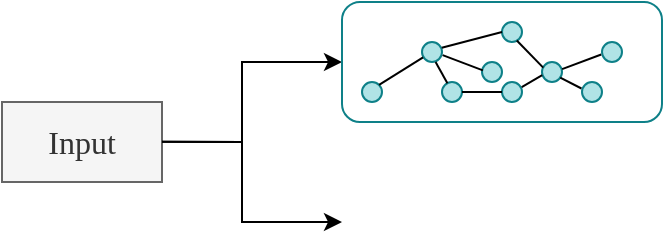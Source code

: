 <mxfile version="24.2.2" type="github">
  <diagram name="第 1 页" id="V2GtCavT32pZFDgH0SQI">
    <mxGraphModel dx="545" dy="314" grid="1" gridSize="10" guides="1" tooltips="1" connect="1" arrows="1" fold="1" page="1" pageScale="1" pageWidth="827" pageHeight="1169" math="0" shadow="0">
      <root>
        <mxCell id="0" />
        <mxCell id="1" parent="0" />
        <mxCell id="ZrE3FmZ_HSNZRKHD4r32-1" value="&lt;font style=&quot;font-size: 16px;&quot; face=&quot;Times New Roman&quot;&gt;Input&lt;/font&gt;" style="rounded=0;whiteSpace=wrap;html=1;fillColor=#f5f5f5;fontColor=#333333;strokeColor=#666666;" vertex="1" parent="1">
          <mxGeometry x="80" y="640" width="80" height="40" as="geometry" />
        </mxCell>
        <mxCell id="ZrE3FmZ_HSNZRKHD4r32-2" value="" style="endArrow=classic;html=1;rounded=0;exitX=1;exitY=0.5;exitDx=0;exitDy=0;" edge="1" parent="1">
          <mxGeometry width="50" height="50" relative="1" as="geometry">
            <mxPoint x="160" y="659.92" as="sourcePoint" />
            <mxPoint x="250" y="620" as="targetPoint" />
            <Array as="points">
              <mxPoint x="200" y="660" />
              <mxPoint x="200" y="620" />
            </Array>
          </mxGeometry>
        </mxCell>
        <mxCell id="ZrE3FmZ_HSNZRKHD4r32-3" value="" style="endArrow=classic;html=1;rounded=0;exitX=1;exitY=0.5;exitDx=0;exitDy=0;" edge="1" parent="1">
          <mxGeometry width="50" height="50" relative="1" as="geometry">
            <mxPoint x="160" y="659.92" as="sourcePoint" />
            <mxPoint x="250" y="700" as="targetPoint" />
            <Array as="points">
              <mxPoint x="200" y="660" />
              <mxPoint x="200" y="700" />
            </Array>
          </mxGeometry>
        </mxCell>
        <mxCell id="ZrE3FmZ_HSNZRKHD4r32-4" value="" style="rounded=1;whiteSpace=wrap;html=1;fillColor=none;strokeColor=#0e8088;" vertex="1" parent="1">
          <mxGeometry x="250" y="590" width="160" height="60" as="geometry" />
        </mxCell>
        <mxCell id="ZrE3FmZ_HSNZRKHD4r32-5" value="" style="ellipse;whiteSpace=wrap;html=1;aspect=fixed;fillColor=#b0e3e6;strokeColor=#0e8088;" vertex="1" parent="1">
          <mxGeometry x="290" y="610" width="10" height="10" as="geometry" />
        </mxCell>
        <mxCell id="ZrE3FmZ_HSNZRKHD4r32-6" value="" style="ellipse;whiteSpace=wrap;html=1;aspect=fixed;fillColor=#b0e3e6;strokeColor=#0e8088;" vertex="1" parent="1">
          <mxGeometry x="260" y="630" width="10" height="10" as="geometry" />
        </mxCell>
        <mxCell id="ZrE3FmZ_HSNZRKHD4r32-7" value="" style="ellipse;whiteSpace=wrap;html=1;aspect=fixed;fillColor=#b0e3e6;strokeColor=#0e8088;" vertex="1" parent="1">
          <mxGeometry x="300" y="630" width="10" height="10" as="geometry" />
        </mxCell>
        <mxCell id="ZrE3FmZ_HSNZRKHD4r32-8" value="" style="ellipse;whiteSpace=wrap;html=1;aspect=fixed;fillColor=#b0e3e6;strokeColor=#0e8088;" vertex="1" parent="1">
          <mxGeometry x="330" y="600" width="10" height="10" as="geometry" />
        </mxCell>
        <mxCell id="ZrE3FmZ_HSNZRKHD4r32-9" value="" style="ellipse;whiteSpace=wrap;html=1;aspect=fixed;fillColor=#b0e3e6;strokeColor=#0e8088;" vertex="1" parent="1">
          <mxGeometry x="320" y="620" width="10" height="10" as="geometry" />
        </mxCell>
        <mxCell id="ZrE3FmZ_HSNZRKHD4r32-10" value="" style="ellipse;whiteSpace=wrap;html=1;aspect=fixed;fillColor=#b0e3e6;strokeColor=#0e8088;" vertex="1" parent="1">
          <mxGeometry x="350" y="620" width="10" height="10" as="geometry" />
        </mxCell>
        <mxCell id="ZrE3FmZ_HSNZRKHD4r32-11" value="" style="ellipse;whiteSpace=wrap;html=1;aspect=fixed;fillColor=#b0e3e6;strokeColor=#0e8088;" vertex="1" parent="1">
          <mxGeometry x="330" y="630" width="10" height="10" as="geometry" />
        </mxCell>
        <mxCell id="ZrE3FmZ_HSNZRKHD4r32-12" value="" style="ellipse;whiteSpace=wrap;html=1;aspect=fixed;fillColor=#b0e3e6;strokeColor=#0e8088;" vertex="1" parent="1">
          <mxGeometry x="380" y="610" width="10" height="10" as="geometry" />
        </mxCell>
        <mxCell id="ZrE3FmZ_HSNZRKHD4r32-13" value="" style="ellipse;whiteSpace=wrap;html=1;aspect=fixed;fillColor=#b0e3e6;strokeColor=#0e8088;" vertex="1" parent="1">
          <mxGeometry x="370" y="630" width="10" height="10" as="geometry" />
        </mxCell>
        <mxCell id="ZrE3FmZ_HSNZRKHD4r32-14" value="" style="endArrow=none;html=1;rounded=0;entryX=0;entryY=0.5;entryDx=0;entryDy=0;exitX=0.989;exitY=0.287;exitDx=0;exitDy=0;exitPerimeter=0;" edge="1" parent="1" source="ZrE3FmZ_HSNZRKHD4r32-5" target="ZrE3FmZ_HSNZRKHD4r32-8">
          <mxGeometry width="50" height="50" relative="1" as="geometry">
            <mxPoint x="220" y="600" as="sourcePoint" />
            <mxPoint x="270" y="550" as="targetPoint" />
          </mxGeometry>
        </mxCell>
        <mxCell id="ZrE3FmZ_HSNZRKHD4r32-15" value="" style="endArrow=none;html=1;rounded=0;entryX=0.054;entryY=0.77;entryDx=0;entryDy=0;exitX=1;exitY=0;exitDx=0;exitDy=0;entryPerimeter=0;" edge="1" parent="1" source="ZrE3FmZ_HSNZRKHD4r32-6" target="ZrE3FmZ_HSNZRKHD4r32-5">
          <mxGeometry width="50" height="50" relative="1" as="geometry">
            <mxPoint x="261" y="624.5" as="sourcePoint" />
            <mxPoint x="290" y="615.5" as="targetPoint" />
          </mxGeometry>
        </mxCell>
        <mxCell id="ZrE3FmZ_HSNZRKHD4r32-16" value="" style="endArrow=none;html=1;rounded=0;entryX=0.045;entryY=0.418;entryDx=0;entryDy=0;exitX=1.032;exitY=0.656;exitDx=0;exitDy=0;exitPerimeter=0;entryPerimeter=0;" edge="1" parent="1" source="ZrE3FmZ_HSNZRKHD4r32-5" target="ZrE3FmZ_HSNZRKHD4r32-9">
          <mxGeometry width="50" height="50" relative="1" as="geometry">
            <mxPoint x="279" y="641" as="sourcePoint" />
            <mxPoint x="301" y="628" as="targetPoint" />
          </mxGeometry>
        </mxCell>
        <mxCell id="ZrE3FmZ_HSNZRKHD4r32-17" value="" style="endArrow=none;html=1;rounded=0;entryX=0.06;entryY=0.282;entryDx=0;entryDy=0;exitX=0.74;exitY=0.928;exitDx=0;exitDy=0;exitPerimeter=0;entryPerimeter=0;" edge="1" parent="1" source="ZrE3FmZ_HSNZRKHD4r32-8" target="ZrE3FmZ_HSNZRKHD4r32-10">
          <mxGeometry width="50" height="50" relative="1" as="geometry">
            <mxPoint x="340" y="610" as="sourcePoint" />
            <mxPoint x="360" y="617" as="targetPoint" />
          </mxGeometry>
        </mxCell>
        <mxCell id="ZrE3FmZ_HSNZRKHD4r32-18" value="" style="endArrow=none;html=1;rounded=0;entryX=0.271;entryY=0.067;entryDx=0;entryDy=0;exitX=0.679;exitY=0.998;exitDx=0;exitDy=0;exitPerimeter=0;entryPerimeter=0;" edge="1" parent="1" source="ZrE3FmZ_HSNZRKHD4r32-5" target="ZrE3FmZ_HSNZRKHD4r32-7">
          <mxGeometry width="50" height="50" relative="1" as="geometry">
            <mxPoint x="276" y="620" as="sourcePoint" />
            <mxPoint x="290" y="634" as="targetPoint" />
          </mxGeometry>
        </mxCell>
        <mxCell id="ZrE3FmZ_HSNZRKHD4r32-19" value="" style="endArrow=none;html=1;rounded=0;entryX=0;entryY=0.5;entryDx=0;entryDy=0;exitX=1;exitY=0.5;exitDx=0;exitDy=0;" edge="1" parent="1" source="ZrE3FmZ_HSNZRKHD4r32-7" target="ZrE3FmZ_HSNZRKHD4r32-11">
          <mxGeometry width="50" height="50" relative="1" as="geometry">
            <mxPoint x="310" y="640" as="sourcePoint" />
            <mxPoint x="340" y="632" as="targetPoint" />
          </mxGeometry>
        </mxCell>
        <mxCell id="ZrE3FmZ_HSNZRKHD4r32-20" value="" style="endArrow=none;html=1;rounded=0;entryX=0.01;entryY=0.661;entryDx=0;entryDy=0;exitX=0.985;exitY=0.26;exitDx=0;exitDy=0;entryPerimeter=0;exitPerimeter=0;" edge="1" parent="1" source="ZrE3FmZ_HSNZRKHD4r32-11" target="ZrE3FmZ_HSNZRKHD4r32-10">
          <mxGeometry width="50" height="50" relative="1" as="geometry">
            <mxPoint x="320" y="645" as="sourcePoint" />
            <mxPoint x="340" y="645" as="targetPoint" />
          </mxGeometry>
        </mxCell>
        <mxCell id="ZrE3FmZ_HSNZRKHD4r32-21" value="" style="endArrow=none;html=1;rounded=0;entryX=-0.039;entryY=0.622;entryDx=0;entryDy=0;exitX=1.005;exitY=0.357;exitDx=0;exitDy=0;exitPerimeter=0;entryPerimeter=0;" edge="1" parent="1" source="ZrE3FmZ_HSNZRKHD4r32-10" target="ZrE3FmZ_HSNZRKHD4r32-12">
          <mxGeometry width="50" height="50" relative="1" as="geometry">
            <mxPoint x="347" y="619" as="sourcePoint" />
            <mxPoint x="361" y="633" as="targetPoint" />
          </mxGeometry>
        </mxCell>
        <mxCell id="ZrE3FmZ_HSNZRKHD4r32-22" value="" style="endArrow=none;html=1;rounded=0;entryX=-0.027;entryY=0.325;entryDx=0;entryDy=0;exitX=0.913;exitY=0.776;exitDx=0;exitDy=0;exitPerimeter=0;entryPerimeter=0;" edge="1" parent="1" source="ZrE3FmZ_HSNZRKHD4r32-10" target="ZrE3FmZ_HSNZRKHD4r32-13">
          <mxGeometry width="50" height="50" relative="1" as="geometry">
            <mxPoint x="370" y="634" as="sourcePoint" />
            <mxPoint x="390" y="626" as="targetPoint" />
          </mxGeometry>
        </mxCell>
      </root>
    </mxGraphModel>
  </diagram>
</mxfile>
